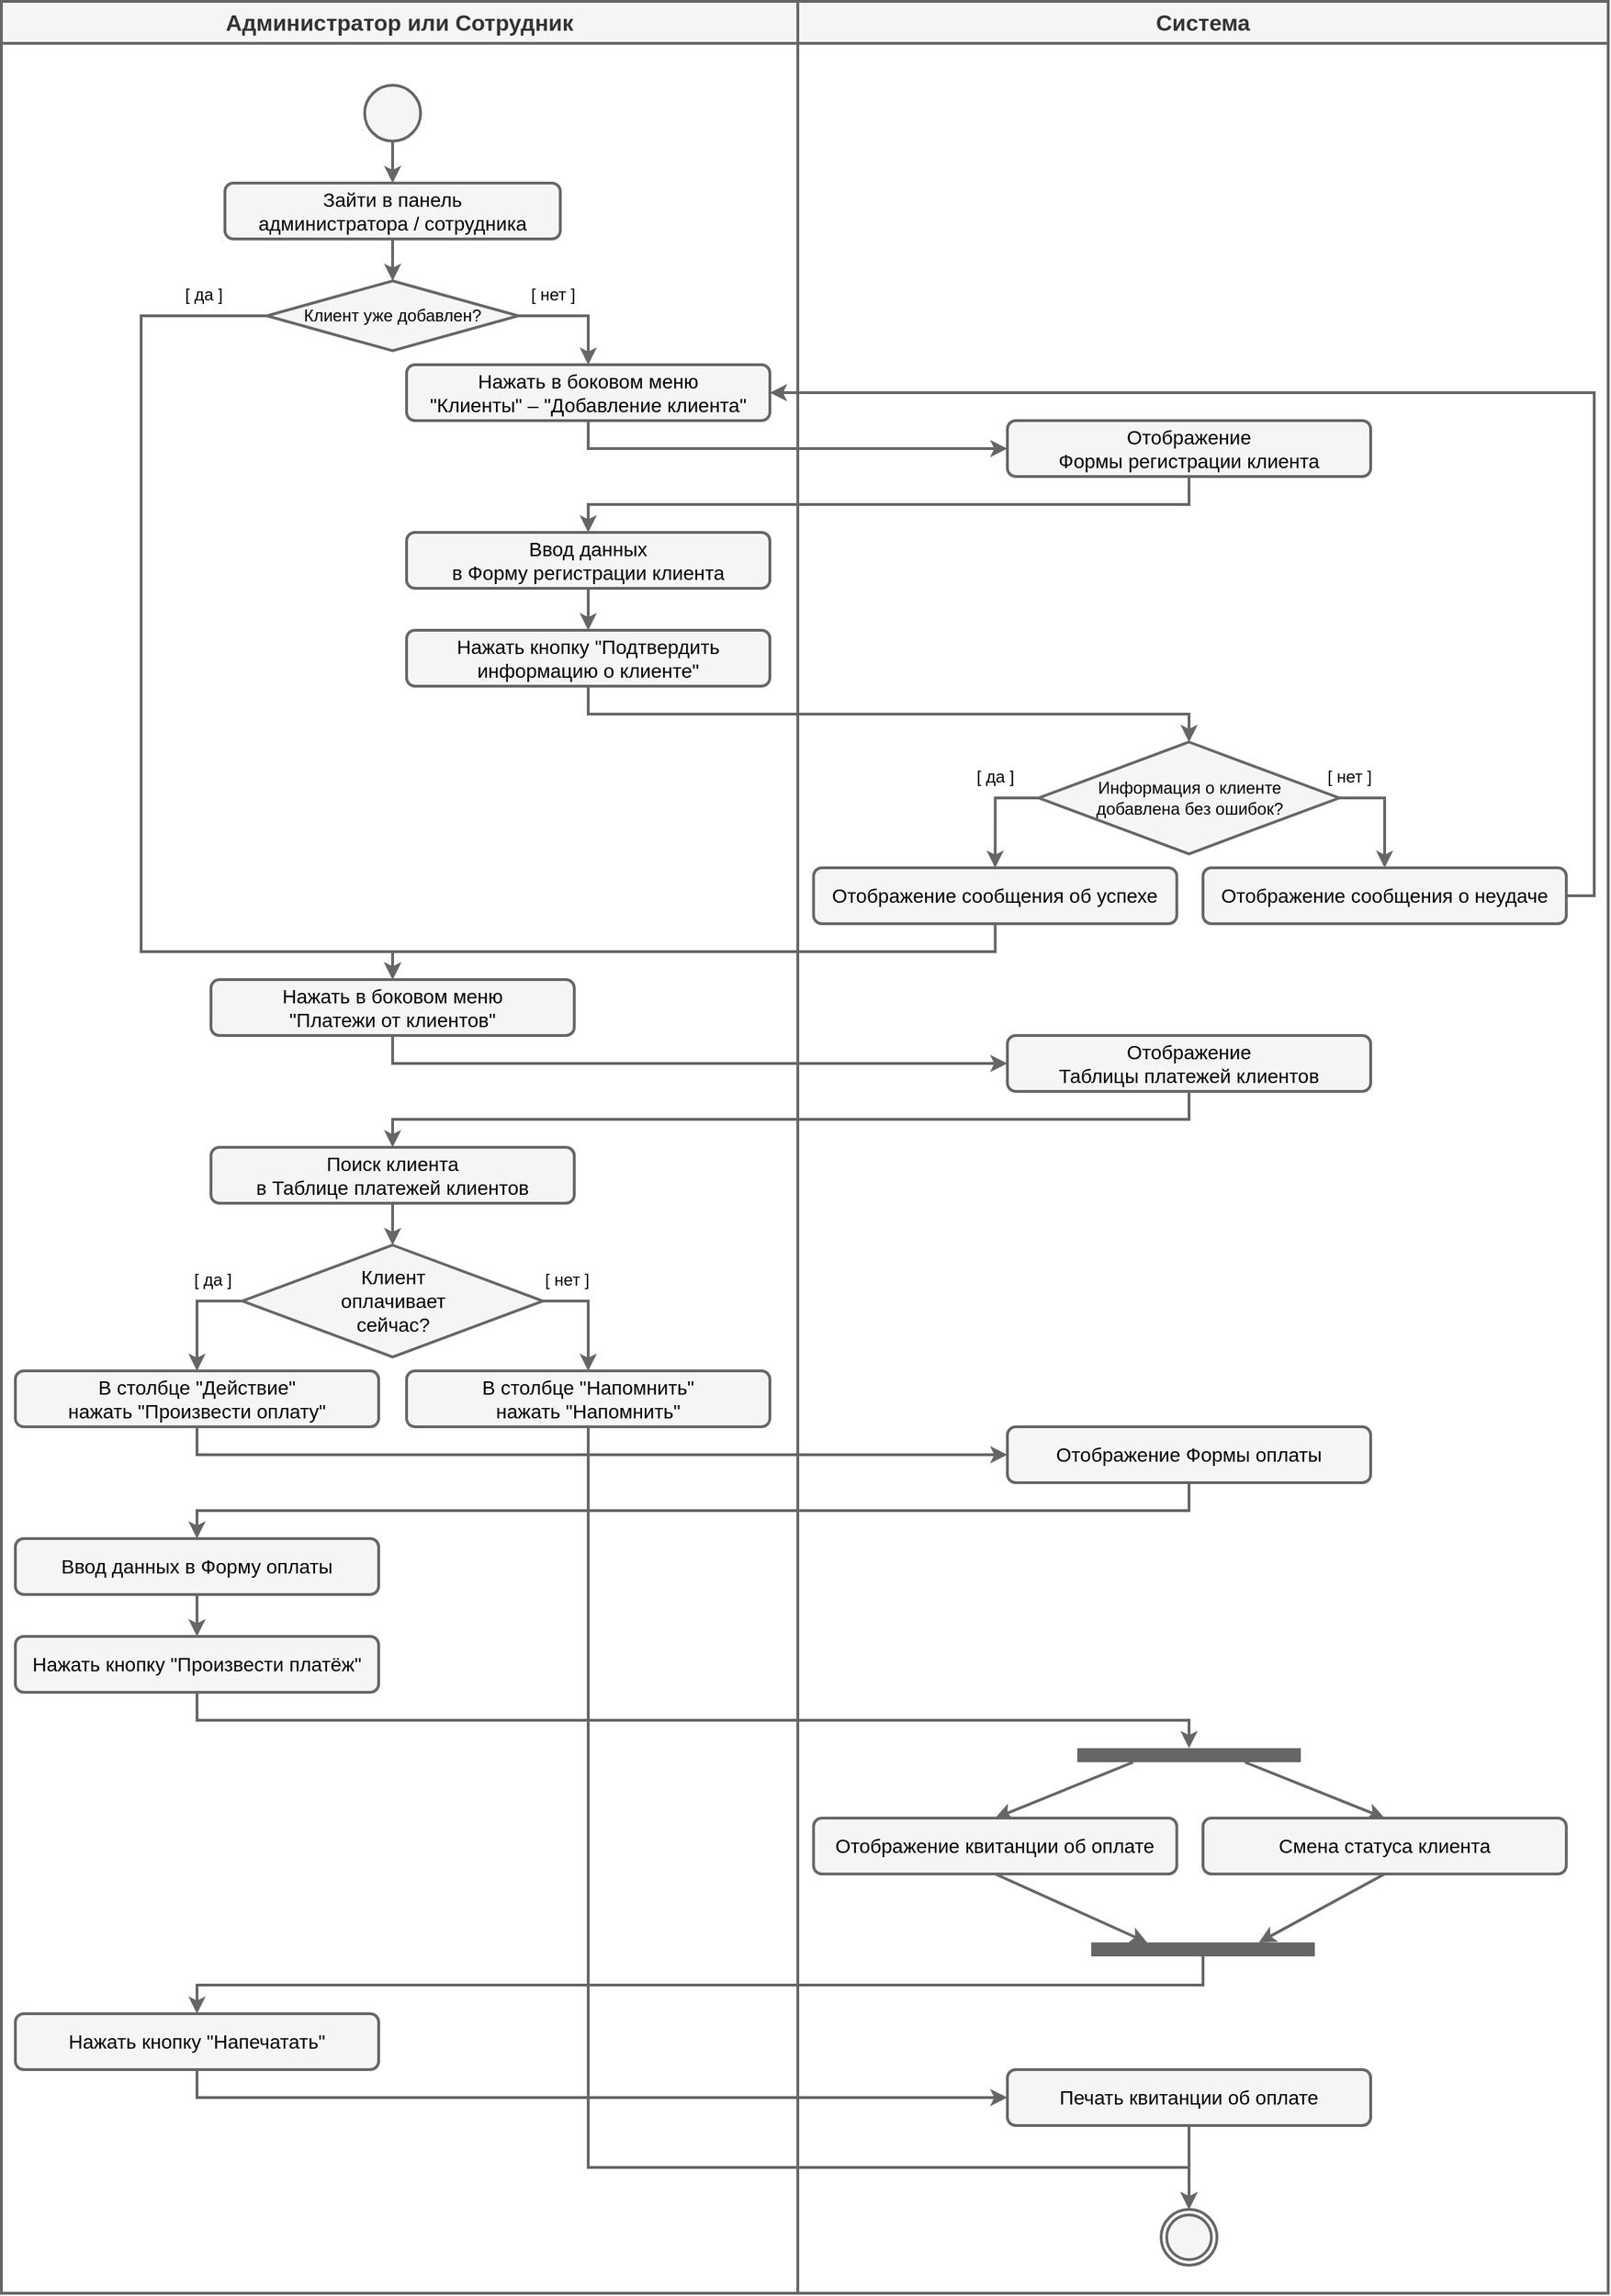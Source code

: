 <mxfile version="24.1.0" type="device">
  <diagram name="Диаграмма деятельности" id="zfMxL-0qzvEnpLsf2Cvl">
    <mxGraphModel dx="1050" dy="717" grid="1" gridSize="10" guides="1" tooltips="1" connect="1" arrows="1" fold="1" page="1" pageScale="1" pageWidth="1169" pageHeight="827" math="0" shadow="0">
      <root>
        <mxCell id="0" />
        <mxCell id="1" parent="0" />
        <mxCell id="60-kTnlHCsB-kKTYx_me-4" value="Администратор или Сотрудник" style="swimlane;whiteSpace=wrap;html=1;fontSize=16;startSize=30;fillColor=#f5f5f5;fontColor=#333333;strokeColor=#666666;strokeWidth=2;movable=1;resizable=1;rotatable=1;deletable=1;editable=1;locked=0;connectable=1;" parent="1" vertex="1">
          <mxGeometry x="10" y="10" width="570" height="1640" as="geometry">
            <mxRectangle x="520" y="280" width="130" height="30" as="alternateBounds" />
          </mxGeometry>
        </mxCell>
        <mxCell id="60-kTnlHCsB-kKTYx_me-10" value="Система" style="swimlane;whiteSpace=wrap;html=1;fontSize=16;startSize=30;fillColor=#f5f5f5;fontColor=#333333;strokeColor=#666666;strokeWidth=2;movable=1;resizable=1;rotatable=1;deletable=1;editable=1;locked=0;connectable=1;gradientColor=none;" parent="1" vertex="1">
          <mxGeometry x="580" y="10" width="580" height="1640" as="geometry">
            <mxRectangle x="520" y="280" width="130" height="30" as="alternateBounds" />
          </mxGeometry>
        </mxCell>
        <mxCell id="60-kTnlHCsB-kKTYx_me-106" value="" style="ellipse;html=1;shape=endState;fillColor=#f5f5f5;strokeColor=#666666;fontColor=#333333;strokeWidth=2;" parent="60-kTnlHCsB-kKTYx_me-10" vertex="1">
          <mxGeometry x="260" y="1580" width="40" height="40" as="geometry" />
        </mxCell>
        <mxCell id="60-kTnlHCsB-kKTYx_me-29" style="edgeStyle=orthogonalEdgeStyle;rounded=0;orthogonalLoop=1;jettySize=auto;html=1;exitX=0.5;exitY=1;exitDx=0;exitDy=0;entryX=0.5;entryY=0;entryDx=0;entryDy=0;strokeWidth=2;strokeColor=#666666;movable=1;resizable=1;rotatable=1;deletable=1;editable=1;locked=0;connectable=1;" parent="1" source="60-kTnlHCsB-kKTYx_me-13" target="60-kTnlHCsB-kKTYx_me-23" edge="1">
          <mxGeometry relative="1" as="geometry" />
        </mxCell>
        <mxCell id="60-kTnlHCsB-kKTYx_me-13" value="" style="ellipse;whiteSpace=wrap;html=1;aspect=fixed;fillColor=#f5f5f5;fontColor=#333333;strokeColor=#666666;strokeWidth=2;movable=1;resizable=1;rotatable=1;deletable=1;editable=1;locked=0;connectable=1;" parent="1" vertex="1">
          <mxGeometry x="270" y="70" width="40" height="40" as="geometry" />
        </mxCell>
        <mxCell id="60-kTnlHCsB-kKTYx_me-34" style="edgeStyle=orthogonalEdgeStyle;rounded=0;orthogonalLoop=1;jettySize=auto;html=1;exitX=0.5;exitY=1;exitDx=0;exitDy=0;entryX=0;entryY=0.5;entryDx=0;entryDy=0;fillColor=#f5f5f5;strokeColor=#666666;strokeWidth=2;movable=1;resizable=1;rotatable=1;deletable=1;editable=1;locked=0;connectable=1;" parent="1" source="60-kTnlHCsB-kKTYx_me-17" target="60-kTnlHCsB-kKTYx_me-32" edge="1">
          <mxGeometry relative="1" as="geometry" />
        </mxCell>
        <mxCell id="60-kTnlHCsB-kKTYx_me-17" value="Нажать в боковом меню&lt;div&gt;&quot;Клиенты&quot;&amp;nbsp;– &quot;Добавление клиента&quot;&lt;/div&gt;" style="rounded=1;whiteSpace=wrap;html=1;fontSize=14;fillColor=#f5f5f5;fontColor=#000000;strokeColor=#666666;strokeWidth=2;movable=1;resizable=1;rotatable=1;deletable=1;editable=1;locked=0;connectable=1;" parent="1" vertex="1">
          <mxGeometry x="300" y="270" width="260" height="40" as="geometry" />
        </mxCell>
        <mxCell id="60-kTnlHCsB-kKTYx_me-40" style="edgeStyle=orthogonalEdgeStyle;rounded=0;orthogonalLoop=1;jettySize=auto;html=1;exitX=0.5;exitY=1;exitDx=0;exitDy=0;entryX=0.5;entryY=0;entryDx=0;entryDy=0;fillColor=#f5f5f5;strokeColor=#666666;strokeWidth=2;movable=1;resizable=1;rotatable=1;deletable=1;editable=1;locked=0;connectable=1;" parent="1" source="60-kTnlHCsB-kKTYx_me-18" target="60-kTnlHCsB-kKTYx_me-37" edge="1">
          <mxGeometry relative="1" as="geometry" />
        </mxCell>
        <mxCell id="60-kTnlHCsB-kKTYx_me-31" style="rounded=0;orthogonalLoop=1;jettySize=auto;html=1;exitX=1;exitY=0.5;exitDx=0;exitDy=0;entryX=0.5;entryY=0;entryDx=0;entryDy=0;strokeWidth=2;fillColor=#f5f5f5;strokeColor=#666666;edgeStyle=orthogonalEdgeStyle;movable=1;resizable=1;rotatable=1;deletable=1;editable=1;locked=0;connectable=1;" parent="1" source="60-kTnlHCsB-kKTYx_me-20" target="60-kTnlHCsB-kKTYx_me-17" edge="1">
          <mxGeometry relative="1" as="geometry" />
        </mxCell>
        <mxCell id="60-kTnlHCsB-kKTYx_me-89" style="edgeStyle=orthogonalEdgeStyle;rounded=0;orthogonalLoop=1;jettySize=auto;html=1;exitX=0;exitY=0.5;exitDx=0;exitDy=0;entryX=0.5;entryY=0;entryDx=0;entryDy=0;fillColor=#f5f5f5;strokeColor=#666666;strokeWidth=2;" parent="1" source="60-kTnlHCsB-kKTYx_me-20" target="60-kTnlHCsB-kKTYx_me-63" edge="1">
          <mxGeometry relative="1" as="geometry">
            <Array as="points">
              <mxPoint x="110" y="235" />
              <mxPoint x="110" y="690" />
              <mxPoint x="290" y="690" />
            </Array>
          </mxGeometry>
        </mxCell>
        <mxCell id="60-kTnlHCsB-kKTYx_me-20" value="Клиент уже добавлен?" style="rhombus;whiteSpace=wrap;html=1;fillColor=#f5f5f5;fontColor=#000000;strokeColor=#666666;strokeWidth=2;fontSize=12;movable=1;resizable=1;rotatable=1;deletable=1;editable=1;locked=0;connectable=1;" parent="1" vertex="1">
          <mxGeometry x="200" y="210" width="180" height="50" as="geometry" />
        </mxCell>
        <mxCell id="60-kTnlHCsB-kKTYx_me-22" style="edgeStyle=orthogonalEdgeStyle;rounded=0;orthogonalLoop=1;jettySize=auto;html=1;exitX=0.5;exitY=1;exitDx=0;exitDy=0;entryX=0.5;entryY=0;entryDx=0;entryDy=0;fillColor=#f5f5f5;strokeColor=#666666;strokeWidth=2;fontSize=14;fontColor=#000000;movable=1;resizable=1;rotatable=1;deletable=1;editable=1;locked=0;connectable=1;" parent="1" source="60-kTnlHCsB-kKTYx_me-23" target="60-kTnlHCsB-kKTYx_me-20" edge="1">
          <mxGeometry relative="1" as="geometry" />
        </mxCell>
        <mxCell id="60-kTnlHCsB-kKTYx_me-23" value="Зайти в панель&lt;div&gt;администратора / сотрудника&lt;/div&gt;" style="rounded=1;whiteSpace=wrap;html=1;fontSize=14;fillColor=#f5f5f5;fontColor=#000000;strokeColor=#666666;strokeWidth=2;movable=1;resizable=1;rotatable=1;deletable=1;editable=1;locked=0;connectable=1;" parent="1" vertex="1">
          <mxGeometry x="170" y="140" width="240" height="40" as="geometry" />
        </mxCell>
        <mxCell id="60-kTnlHCsB-kKTYx_me-35" style="edgeStyle=orthogonalEdgeStyle;rounded=0;orthogonalLoop=1;jettySize=auto;html=1;exitX=0.5;exitY=1;exitDx=0;exitDy=0;fillColor=#f5f5f5;strokeColor=#666666;strokeWidth=2;movable=1;resizable=1;rotatable=1;deletable=1;editable=1;locked=0;connectable=1;" parent="1" source="60-kTnlHCsB-kKTYx_me-32" target="60-kTnlHCsB-kKTYx_me-30" edge="1">
          <mxGeometry relative="1" as="geometry">
            <mxPoint x="400" y="360" as="targetPoint" />
            <Array as="points">
              <mxPoint x="860" y="370" />
              <mxPoint x="430" y="370" />
            </Array>
          </mxGeometry>
        </mxCell>
        <mxCell id="60-kTnlHCsB-kKTYx_me-32" value="Отображение&lt;br&gt;Формы регистрации клиента" style="rounded=1;whiteSpace=wrap;html=1;fontSize=14;fillColor=#f5f5f5;fontColor=#000000;strokeColor=#666666;strokeWidth=2;movable=1;resizable=1;rotatable=1;deletable=1;editable=1;locked=0;connectable=1;" parent="1" vertex="1">
          <mxGeometry x="730" y="310" width="260" height="40" as="geometry" />
        </mxCell>
        <mxCell id="60-kTnlHCsB-kKTYx_me-43" style="edgeStyle=orthogonalEdgeStyle;rounded=0;orthogonalLoop=1;jettySize=auto;html=1;exitX=0;exitY=0.5;exitDx=0;exitDy=0;entryX=0.5;entryY=0;entryDx=0;entryDy=0;fillColor=#f5f5f5;strokeColor=#666666;strokeWidth=2;movable=1;resizable=1;rotatable=1;deletable=1;editable=1;locked=0;connectable=1;" parent="1" source="60-kTnlHCsB-kKTYx_me-37" target="60-kTnlHCsB-kKTYx_me-41" edge="1">
          <mxGeometry relative="1" as="geometry" />
        </mxCell>
        <mxCell id="60-kTnlHCsB-kKTYx_me-44" style="edgeStyle=orthogonalEdgeStyle;rounded=0;orthogonalLoop=1;jettySize=auto;html=1;exitX=1;exitY=0.5;exitDx=0;exitDy=0;entryX=0.5;entryY=0;entryDx=0;entryDy=0;fillColor=#f5f5f5;strokeColor=#666666;strokeWidth=2;movable=1;resizable=1;rotatable=1;deletable=1;editable=1;locked=0;connectable=1;" parent="1" source="60-kTnlHCsB-kKTYx_me-37" target="60-kTnlHCsB-kKTYx_me-42" edge="1">
          <mxGeometry relative="1" as="geometry" />
        </mxCell>
        <mxCell id="60-kTnlHCsB-kKTYx_me-37" value="Информация о клиенте&lt;br style=&quot;font-size: 12px;&quot;&gt;добавлена без ошибок?" style="rhombus;whiteSpace=wrap;html=1;fillColor=#f5f5f5;fontColor=#000000;strokeColor=#666666;strokeWidth=2;fontSize=12;movable=1;resizable=1;rotatable=1;deletable=1;editable=1;locked=0;connectable=1;" parent="1" vertex="1">
          <mxGeometry x="752.5" y="540" width="215" height="80" as="geometry" />
        </mxCell>
        <mxCell id="60-kTnlHCsB-kKTYx_me-64" style="edgeStyle=orthogonalEdgeStyle;rounded=0;orthogonalLoop=1;jettySize=auto;html=1;exitX=0.5;exitY=1;exitDx=0;exitDy=0;entryX=0.5;entryY=0;entryDx=0;entryDy=0;fillColor=#f5f5f5;strokeColor=#666666;strokeWidth=2;movable=1;resizable=1;rotatable=1;deletable=1;editable=1;locked=0;connectable=1;" parent="1" source="60-kTnlHCsB-kKTYx_me-41" target="60-kTnlHCsB-kKTYx_me-63" edge="1">
          <mxGeometry relative="1" as="geometry" />
        </mxCell>
        <mxCell id="60-kTnlHCsB-kKTYx_me-41" value="Отображение сообщения об успехе" style="rounded=1;whiteSpace=wrap;html=1;fontSize=14;fillColor=#f5f5f5;fontColor=#000000;strokeColor=#666666;strokeWidth=2;movable=1;resizable=1;rotatable=1;deletable=1;editable=1;locked=0;connectable=1;" parent="1" vertex="1">
          <mxGeometry x="591.25" y="630" width="260" height="40" as="geometry" />
        </mxCell>
        <mxCell id="60-kTnlHCsB-kKTYx_me-45" style="edgeStyle=orthogonalEdgeStyle;rounded=0;orthogonalLoop=1;jettySize=auto;html=1;exitX=1;exitY=0.5;exitDx=0;exitDy=0;entryX=1;entryY=0.5;entryDx=0;entryDy=0;strokeWidth=2;fillColor=#f5f5f5;strokeColor=#666666;movable=1;resizable=1;rotatable=1;deletable=1;editable=1;locked=0;connectable=1;" parent="1" source="60-kTnlHCsB-kKTYx_me-42" target="60-kTnlHCsB-kKTYx_me-17" edge="1">
          <mxGeometry relative="1" as="geometry" />
        </mxCell>
        <mxCell id="60-kTnlHCsB-kKTYx_me-42" value="Отображение сообщения о неудаче" style="rounded=1;whiteSpace=wrap;html=1;fontSize=14;fillColor=#f5f5f5;fontColor=#000000;strokeColor=#666666;strokeWidth=2;movable=1;resizable=1;rotatable=1;deletable=1;editable=1;locked=0;connectable=1;" parent="1" vertex="1">
          <mxGeometry x="870" y="630" width="260" height="40" as="geometry" />
        </mxCell>
        <mxCell id="60-kTnlHCsB-kKTYx_me-68" style="edgeStyle=orthogonalEdgeStyle;rounded=0;orthogonalLoop=1;jettySize=auto;html=1;exitX=0.5;exitY=1;exitDx=0;exitDy=0;entryX=0;entryY=0.5;entryDx=0;entryDy=0;strokeWidth=2;fillColor=#f5f5f5;strokeColor=#666666;" parent="1" source="60-kTnlHCsB-kKTYx_me-63" target="60-kTnlHCsB-kKTYx_me-66" edge="1">
          <mxGeometry relative="1" as="geometry">
            <Array as="points">
              <mxPoint x="290" y="770" />
              <mxPoint x="720" y="770" />
            </Array>
          </mxGeometry>
        </mxCell>
        <mxCell id="60-kTnlHCsB-kKTYx_me-63" value="Нажать в боковом меню&lt;div&gt;&quot;Платежи от клиентов&quot;&lt;/div&gt;" style="rounded=1;whiteSpace=wrap;html=1;fontSize=14;fillColor=#f5f5f5;fontColor=#000000;strokeColor=#666666;strokeWidth=2;movable=1;resizable=1;rotatable=1;deletable=1;editable=1;locked=0;connectable=1;" parent="1" vertex="1">
          <mxGeometry x="160" y="710" width="260" height="40" as="geometry" />
        </mxCell>
        <mxCell id="60-kTnlHCsB-kKTYx_me-30" value="Ввод данных&lt;div&gt;в&amp;nbsp;&lt;span style=&quot;background-color: initial;&quot;&gt;Форму регистрации клиента&lt;/span&gt;&lt;/div&gt;" style="rounded=1;whiteSpace=wrap;html=1;fontSize=14;fillColor=#f5f5f5;fontColor=#000000;strokeColor=#666666;strokeWidth=2;movable=1;resizable=1;rotatable=1;deletable=1;editable=1;locked=0;connectable=1;" parent="1" vertex="1">
          <mxGeometry x="300" y="390" width="260" height="40" as="geometry" />
        </mxCell>
        <mxCell id="60-kTnlHCsB-kKTYx_me-36" style="edgeStyle=orthogonalEdgeStyle;rounded=0;orthogonalLoop=1;jettySize=auto;html=1;exitX=0.5;exitY=1;exitDx=0;exitDy=0;entryX=0.5;entryY=0;entryDx=0;entryDy=0;fillColor=#f5f5f5;strokeColor=#666666;strokeWidth=2;movable=1;resizable=1;rotatable=1;deletable=1;editable=1;locked=0;connectable=1;" parent="1" source="60-kTnlHCsB-kKTYx_me-30" target="60-kTnlHCsB-kKTYx_me-18" edge="1">
          <mxGeometry relative="1" as="geometry" />
        </mxCell>
        <mxCell id="60-kTnlHCsB-kKTYx_me-18" value="Нажать кнопку&amp;nbsp;&lt;span style=&quot;background-color: initial;&quot;&gt;&quot;Подтвердить&lt;/span&gt;&lt;div&gt;&lt;span style=&quot;background-color: initial;&quot;&gt;информацию о клиенте&quot;&lt;/span&gt;&lt;/div&gt;" style="rounded=1;whiteSpace=wrap;html=1;fontSize=14;fillColor=#f5f5f5;fontColor=#000000;strokeColor=#666666;strokeWidth=2;movable=1;resizable=1;rotatable=1;deletable=1;editable=1;locked=0;connectable=1;" parent="1" vertex="1">
          <mxGeometry x="300" y="460" width="260" height="40" as="geometry" />
        </mxCell>
        <mxCell id="60-kTnlHCsB-kKTYx_me-80" style="rounded=0;orthogonalLoop=1;jettySize=auto;html=1;exitX=0.5;exitY=1;exitDx=0;exitDy=0;entryX=0.5;entryY=0;entryDx=0;entryDy=0;strokeWidth=2;fillColor=#f5f5f5;strokeColor=#666666;" parent="1" source="60-kTnlHCsB-kKTYx_me-65" target="60-kTnlHCsB-kKTYx_me-75" edge="1">
          <mxGeometry relative="1" as="geometry" />
        </mxCell>
        <mxCell id="60-kTnlHCsB-kKTYx_me-65" value="Поиск клиента&lt;div&gt;в Таблице платежей клиентов&lt;/div&gt;" style="rounded=1;whiteSpace=wrap;html=1;fontSize=14;fillColor=#f5f5f5;fontColor=#000000;strokeColor=#666666;strokeWidth=2;movable=1;resizable=1;rotatable=1;deletable=1;editable=1;locked=0;connectable=1;" parent="1" vertex="1">
          <mxGeometry x="160" y="830" width="260" height="40" as="geometry" />
        </mxCell>
        <mxCell id="60-kTnlHCsB-kKTYx_me-69" style="edgeStyle=orthogonalEdgeStyle;rounded=0;orthogonalLoop=1;jettySize=auto;html=1;exitX=0.5;exitY=1;exitDx=0;exitDy=0;entryX=0.5;entryY=0;entryDx=0;entryDy=0;fillColor=#f5f5f5;strokeColor=#666666;strokeWidth=2;" parent="1" source="60-kTnlHCsB-kKTYx_me-66" target="60-kTnlHCsB-kKTYx_me-65" edge="1">
          <mxGeometry relative="1" as="geometry">
            <Array as="points">
              <mxPoint x="860" y="810" />
              <mxPoint x="290" y="810" />
            </Array>
          </mxGeometry>
        </mxCell>
        <mxCell id="60-kTnlHCsB-kKTYx_me-66" value="Отображение&lt;div&gt;Таблицы платежей клиентов&lt;/div&gt;" style="rounded=1;whiteSpace=wrap;html=1;fontSize=14;fillColor=#f5f5f5;fontColor=#000000;strokeColor=#666666;strokeWidth=2;movable=1;resizable=1;rotatable=1;deletable=1;editable=1;locked=0;connectable=1;" parent="1" vertex="1">
          <mxGeometry x="730" y="750" width="260" height="40" as="geometry" />
        </mxCell>
        <mxCell id="60-kTnlHCsB-kKTYx_me-70" value="[ нет ]" style="text;html=1;align=center;verticalAlign=middle;whiteSpace=wrap;rounded=0;fontSize=12;" parent="1" vertex="1">
          <mxGeometry x="380" y="210" width="50" height="20" as="geometry" />
        </mxCell>
        <mxCell id="60-kTnlHCsB-kKTYx_me-71" value="[ нет ]" style="text;html=1;align=center;verticalAlign=middle;whiteSpace=wrap;rounded=0;fontSize=12;" parent="1" vertex="1">
          <mxGeometry x="950" y="550" width="50" height="30" as="geometry" />
        </mxCell>
        <mxCell id="60-kTnlHCsB-kKTYx_me-72" value="[ да ]" style="text;html=1;align=center;verticalAlign=middle;whiteSpace=wrap;rounded=0;fontSize=12;" parent="1" vertex="1">
          <mxGeometry x="700" y="550" width="42.5" height="30" as="geometry" />
        </mxCell>
        <mxCell id="60-kTnlHCsB-kKTYx_me-73" style="edgeStyle=orthogonalEdgeStyle;rounded=0;orthogonalLoop=1;jettySize=auto;html=1;exitX=0;exitY=0.5;exitDx=0;exitDy=0;entryX=0.5;entryY=0;entryDx=0;entryDy=0;fillColor=#f5f5f5;strokeColor=#666666;strokeWidth=2;movable=1;resizable=1;rotatable=1;deletable=1;editable=1;locked=0;connectable=1;" parent="1" source="60-kTnlHCsB-kKTYx_me-75" target="60-kTnlHCsB-kKTYx_me-76" edge="1">
          <mxGeometry relative="1" as="geometry" />
        </mxCell>
        <mxCell id="60-kTnlHCsB-kKTYx_me-74" style="edgeStyle=orthogonalEdgeStyle;rounded=0;orthogonalLoop=1;jettySize=auto;html=1;exitX=1;exitY=0.5;exitDx=0;exitDy=0;entryX=0.5;entryY=0;entryDx=0;entryDy=0;fillColor=#f5f5f5;strokeColor=#666666;strokeWidth=2;movable=1;resizable=1;rotatable=1;deletable=1;editable=1;locked=0;connectable=1;" parent="1" source="60-kTnlHCsB-kKTYx_me-75" target="60-kTnlHCsB-kKTYx_me-77" edge="1">
          <mxGeometry relative="1" as="geometry" />
        </mxCell>
        <mxCell id="60-kTnlHCsB-kKTYx_me-75" value="&lt;span style=&quot;font-size: 14px;&quot;&gt;Клиент&lt;/span&gt;&lt;div&gt;&lt;span style=&quot;font-size: 14px;&quot;&gt;оплачивает&lt;/span&gt;&lt;br style=&quot;font-size: 14px;&quot;&gt;&lt;span style=&quot;font-size: 14px;&quot;&gt;сейчас?&lt;/span&gt;&lt;/div&gt;" style="rhombus;whiteSpace=wrap;html=1;fillColor=#f5f5f5;fontColor=#000000;strokeColor=#666666;strokeWidth=2;fontSize=12;movable=1;resizable=1;rotatable=1;deletable=1;editable=1;locked=0;connectable=1;" parent="1" vertex="1">
          <mxGeometry x="182.5" y="900" width="215" height="80" as="geometry" />
        </mxCell>
        <mxCell id="60-kTnlHCsB-kKTYx_me-83" style="rounded=0;orthogonalLoop=1;jettySize=auto;html=1;exitX=0.5;exitY=1;exitDx=0;exitDy=0;entryX=0;entryY=0.5;entryDx=0;entryDy=0;fillColor=#f5f5f5;strokeColor=#666666;strokeWidth=2;edgeStyle=orthogonalEdgeStyle;" parent="1" source="60-kTnlHCsB-kKTYx_me-76" target="60-kTnlHCsB-kKTYx_me-85" edge="1">
          <mxGeometry relative="1" as="geometry">
            <Array as="points">
              <mxPoint x="150" y="1050" />
              <mxPoint x="720" y="1050" />
            </Array>
          </mxGeometry>
        </mxCell>
        <mxCell id="60-kTnlHCsB-kKTYx_me-76" value="В столбце &quot;Действие&quot;&lt;div&gt;нажать &quot;Произвести оплату&quot;&lt;/div&gt;" style="rounded=1;whiteSpace=wrap;html=1;fontSize=14;fillColor=#f5f5f5;fontColor=#000000;strokeColor=#666666;strokeWidth=2;movable=1;resizable=1;rotatable=1;deletable=1;editable=1;locked=0;connectable=1;" parent="1" vertex="1">
          <mxGeometry x="20" y="990" width="260" height="40" as="geometry" />
        </mxCell>
        <mxCell id="60-kTnlHCsB-kKTYx_me-107" style="edgeStyle=orthogonalEdgeStyle;rounded=0;orthogonalLoop=1;jettySize=auto;html=1;exitX=0.5;exitY=1;exitDx=0;exitDy=0;entryX=0.5;entryY=0;entryDx=0;entryDy=0;fillColor=#f5f5f5;strokeColor=#666666;strokeWidth=2;" parent="1" source="60-kTnlHCsB-kKTYx_me-77" target="60-kTnlHCsB-kKTYx_me-106" edge="1">
          <mxGeometry relative="1" as="geometry">
            <Array as="points">
              <mxPoint x="430" y="1560" />
            </Array>
          </mxGeometry>
        </mxCell>
        <mxCell id="60-kTnlHCsB-kKTYx_me-77" value="В столбце &quot;Напомнить&quot;&lt;div&gt;нажать &quot;Напомнить&quot;&lt;/div&gt;" style="rounded=1;whiteSpace=wrap;html=1;fontSize=14;fillColor=#f5f5f5;fontColor=#000000;strokeColor=#666666;strokeWidth=2;movable=1;resizable=1;rotatable=1;deletable=1;editable=1;locked=0;connectable=1;" parent="1" vertex="1">
          <mxGeometry x="300" y="990" width="260" height="40" as="geometry" />
        </mxCell>
        <mxCell id="60-kTnlHCsB-kKTYx_me-78" value="[ нет ]" style="text;html=1;align=center;verticalAlign=middle;whiteSpace=wrap;rounded=0;fontSize=12;" parent="1" vertex="1">
          <mxGeometry x="390" y="910" width="50" height="30" as="geometry" />
        </mxCell>
        <mxCell id="60-kTnlHCsB-kKTYx_me-79" value="[ да ]" style="text;html=1;align=center;verticalAlign=middle;whiteSpace=wrap;rounded=0;fontSize=12;" parent="1" vertex="1">
          <mxGeometry x="140" y="910" width="42.5" height="30" as="geometry" />
        </mxCell>
        <mxCell id="60-kTnlHCsB-kKTYx_me-84" style="rounded=0;orthogonalLoop=1;jettySize=auto;html=1;exitX=0.5;exitY=1;exitDx=0;exitDy=0;entryX=0.5;entryY=0;entryDx=0;entryDy=0;fillColor=#f5f5f5;strokeColor=#666666;strokeWidth=2;" parent="1" source="60-kTnlHCsB-kKTYx_me-81" target="60-kTnlHCsB-kKTYx_me-82" edge="1">
          <mxGeometry relative="1" as="geometry" />
        </mxCell>
        <mxCell id="60-kTnlHCsB-kKTYx_me-81" value="Ввод данных в Форму оплаты" style="rounded=1;whiteSpace=wrap;html=1;fontSize=14;fillColor=#f5f5f5;fontColor=#000000;strokeColor=#666666;strokeWidth=2;movable=1;resizable=1;rotatable=1;deletable=1;editable=1;locked=0;connectable=1;" parent="1" vertex="1">
          <mxGeometry x="20" y="1110" width="260" height="40" as="geometry" />
        </mxCell>
        <mxCell id="60-kTnlHCsB-kKTYx_me-98" style="edgeStyle=orthogonalEdgeStyle;rounded=0;orthogonalLoop=1;jettySize=auto;html=1;exitX=0.5;exitY=1;exitDx=0;exitDy=0;entryX=0.5;entryY=0;entryDx=0;entryDy=0;fillColor=#f5f5f5;strokeColor=#666666;strokeWidth=2;" parent="1" source="60-kTnlHCsB-kKTYx_me-82" target="60-kTnlHCsB-kKTYx_me-97" edge="1">
          <mxGeometry relative="1" as="geometry" />
        </mxCell>
        <mxCell id="60-kTnlHCsB-kKTYx_me-82" value="Нажать кнопку &quot;Произвести платёж&quot;" style="rounded=1;whiteSpace=wrap;html=1;fontSize=14;fillColor=#f5f5f5;fontColor=#000000;strokeColor=#666666;strokeWidth=2;movable=1;resizable=1;rotatable=1;deletable=1;editable=1;locked=0;connectable=1;" parent="1" vertex="1">
          <mxGeometry x="20" y="1180" width="260" height="40" as="geometry" />
        </mxCell>
        <mxCell id="60-kTnlHCsB-kKTYx_me-86" style="edgeStyle=orthogonalEdgeStyle;rounded=0;orthogonalLoop=1;jettySize=auto;html=1;exitX=0.5;exitY=1;exitDx=0;exitDy=0;entryX=0.5;entryY=0;entryDx=0;entryDy=0;strokeWidth=2;fillColor=#f5f5f5;strokeColor=#666666;" parent="1" source="60-kTnlHCsB-kKTYx_me-85" target="60-kTnlHCsB-kKTYx_me-81" edge="1">
          <mxGeometry relative="1" as="geometry" />
        </mxCell>
        <mxCell id="60-kTnlHCsB-kKTYx_me-85" value="Отображение Формы оплаты" style="rounded=1;whiteSpace=wrap;html=1;fontSize=14;fillColor=#f5f5f5;fontColor=#000000;strokeColor=#666666;strokeWidth=2;movable=1;resizable=1;rotatable=1;deletable=1;editable=1;locked=0;connectable=1;" parent="1" vertex="1">
          <mxGeometry x="730" y="1030" width="260" height="40" as="geometry" />
        </mxCell>
        <mxCell id="60-kTnlHCsB-kKTYx_me-103" style="rounded=0;orthogonalLoop=1;jettySize=auto;html=1;exitX=0.5;exitY=1;exitDx=0;exitDy=0;entryX=0.25;entryY=0;entryDx=0;entryDy=0;fillColor=#f5f5f5;strokeColor=#666666;strokeWidth=2;" parent="1" source="60-kTnlHCsB-kKTYx_me-87" target="60-kTnlHCsB-kKTYx_me-102" edge="1">
          <mxGeometry relative="1" as="geometry" />
        </mxCell>
        <mxCell id="60-kTnlHCsB-kKTYx_me-87" value="Отображение квитанции об оплате" style="rounded=1;whiteSpace=wrap;html=1;fontSize=14;fillColor=#f5f5f5;fontColor=#000000;strokeColor=#666666;strokeWidth=2;movable=1;resizable=1;rotatable=1;deletable=1;editable=1;locked=0;connectable=1;" parent="1" vertex="1">
          <mxGeometry x="591.25" y="1310" width="260" height="40" as="geometry" />
        </mxCell>
        <mxCell id="60-kTnlHCsB-kKTYx_me-90" value="[ да ]" style="text;html=1;align=center;verticalAlign=middle;whiteSpace=wrap;rounded=0;fontSize=12;" parent="1" vertex="1">
          <mxGeometry x="110" y="210" width="90" height="20" as="geometry" />
        </mxCell>
        <mxCell id="60-kTnlHCsB-kKTYx_me-94" style="edgeStyle=orthogonalEdgeStyle;rounded=0;orthogonalLoop=1;jettySize=auto;html=1;exitX=0.5;exitY=1;exitDx=0;exitDy=0;entryX=0;entryY=0.5;entryDx=0;entryDy=0;strokeWidth=2;fillColor=#f5f5f5;strokeColor=#666666;" parent="1" source="60-kTnlHCsB-kKTYx_me-91" target="60-kTnlHCsB-kKTYx_me-93" edge="1">
          <mxGeometry relative="1" as="geometry" />
        </mxCell>
        <mxCell id="60-kTnlHCsB-kKTYx_me-91" value="Нажать кнопку &quot;Напечатать&quot;" style="rounded=1;whiteSpace=wrap;html=1;fontSize=14;fillColor=#f5f5f5;fontColor=#000000;strokeColor=#666666;strokeWidth=2;movable=1;resizable=1;rotatable=1;deletable=1;editable=1;locked=0;connectable=1;" parent="1" vertex="1">
          <mxGeometry x="20" y="1450" width="260" height="40" as="geometry" />
        </mxCell>
        <mxCell id="60-kTnlHCsB-kKTYx_me-96" style="rounded=0;orthogonalLoop=1;jettySize=auto;html=1;exitX=0.5;exitY=1;exitDx=0;exitDy=0;strokeWidth=2;fillColor=#f5f5f5;strokeColor=#666666;entryX=0.5;entryY=0;entryDx=0;entryDy=0;" parent="1" source="60-kTnlHCsB-kKTYx_me-93" target="60-kTnlHCsB-kKTYx_me-106" edge="1">
          <mxGeometry relative="1" as="geometry">
            <mxPoint x="630" y="1540" as="targetPoint" />
          </mxGeometry>
        </mxCell>
        <mxCell id="60-kTnlHCsB-kKTYx_me-93" value="Печать квитанции об оплате" style="rounded=1;whiteSpace=wrap;html=1;fontSize=14;fillColor=#f5f5f5;fontColor=#000000;strokeColor=#666666;strokeWidth=2;movable=1;resizable=1;rotatable=1;deletable=1;editable=1;locked=0;connectable=1;" parent="1" vertex="1">
          <mxGeometry x="730" y="1490" width="260" height="40" as="geometry" />
        </mxCell>
        <mxCell id="60-kTnlHCsB-kKTYx_me-100" style="rounded=0;orthogonalLoop=1;jettySize=auto;html=1;exitX=0.25;exitY=1;exitDx=0;exitDy=0;entryX=0.5;entryY=0;entryDx=0;entryDy=0;strokeWidth=2;fillColor=#f5f5f5;strokeColor=#666666;" parent="1" source="60-kTnlHCsB-kKTYx_me-97" target="60-kTnlHCsB-kKTYx_me-87" edge="1">
          <mxGeometry relative="1" as="geometry" />
        </mxCell>
        <mxCell id="60-kTnlHCsB-kKTYx_me-101" style="rounded=0;orthogonalLoop=1;jettySize=auto;html=1;exitX=0.75;exitY=1;exitDx=0;exitDy=0;entryX=0.5;entryY=0;entryDx=0;entryDy=0;strokeWidth=2;fillColor=#f5f5f5;strokeColor=#666666;" parent="1" source="60-kTnlHCsB-kKTYx_me-97" target="60-kTnlHCsB-kKTYx_me-99" edge="1">
          <mxGeometry relative="1" as="geometry" />
        </mxCell>
        <mxCell id="60-kTnlHCsB-kKTYx_me-97" value="" style="rounded=0;whiteSpace=wrap;html=1;fillColor=#666666;strokeColor=none;" parent="1" vertex="1">
          <mxGeometry x="780" y="1260" width="160" height="10" as="geometry" />
        </mxCell>
        <mxCell id="60-kTnlHCsB-kKTYx_me-104" style="rounded=0;orthogonalLoop=1;jettySize=auto;html=1;exitX=0.5;exitY=1;exitDx=0;exitDy=0;entryX=0.75;entryY=0;entryDx=0;entryDy=0;fillColor=#f5f5f5;strokeColor=#666666;strokeWidth=2;" parent="1" source="60-kTnlHCsB-kKTYx_me-99" target="60-kTnlHCsB-kKTYx_me-102" edge="1">
          <mxGeometry relative="1" as="geometry" />
        </mxCell>
        <mxCell id="60-kTnlHCsB-kKTYx_me-99" value="Смена статуса клиента" style="rounded=1;whiteSpace=wrap;html=1;fontSize=14;fillColor=#f5f5f5;fontColor=#000000;strokeColor=#666666;strokeWidth=2;movable=1;resizable=1;rotatable=1;deletable=1;editable=1;locked=0;connectable=1;" parent="1" vertex="1">
          <mxGeometry x="870" y="1310" width="260" height="40" as="geometry" />
        </mxCell>
        <mxCell id="60-kTnlHCsB-kKTYx_me-105" style="edgeStyle=orthogonalEdgeStyle;rounded=0;orthogonalLoop=1;jettySize=auto;html=1;exitX=0.5;exitY=1;exitDx=0;exitDy=0;entryX=0.5;entryY=0;entryDx=0;entryDy=0;strokeWidth=2;fillColor=#f5f5f5;strokeColor=#666666;" parent="1" source="60-kTnlHCsB-kKTYx_me-102" target="60-kTnlHCsB-kKTYx_me-91" edge="1">
          <mxGeometry relative="1" as="geometry" />
        </mxCell>
        <mxCell id="60-kTnlHCsB-kKTYx_me-102" value="" style="rounded=0;whiteSpace=wrap;html=1;fillColor=#666666;strokeColor=none;" parent="1" vertex="1">
          <mxGeometry x="790" y="1399" width="160" height="10" as="geometry" />
        </mxCell>
      </root>
    </mxGraphModel>
  </diagram>
</mxfile>
